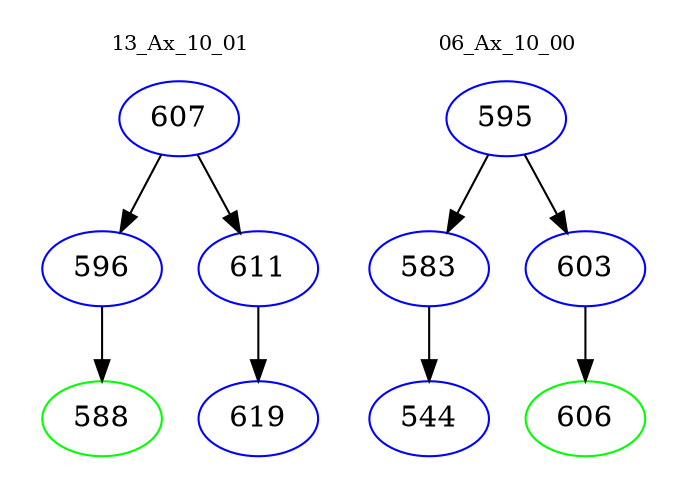 digraph{
subgraph cluster_0 {
color = white
label = "13_Ax_10_01";
fontsize=10;
T0_607 [label="607", color="blue"]
T0_607 -> T0_596 [color="black"]
T0_596 [label="596", color="blue"]
T0_596 -> T0_588 [color="black"]
T0_588 [label="588", color="green"]
T0_607 -> T0_611 [color="black"]
T0_611 [label="611", color="blue"]
T0_611 -> T0_619 [color="black"]
T0_619 [label="619", color="blue"]
}
subgraph cluster_1 {
color = white
label = "06_Ax_10_00";
fontsize=10;
T1_595 [label="595", color="blue"]
T1_595 -> T1_583 [color="black"]
T1_583 [label="583", color="blue"]
T1_583 -> T1_544 [color="black"]
T1_544 [label="544", color="blue"]
T1_595 -> T1_603 [color="black"]
T1_603 [label="603", color="blue"]
T1_603 -> T1_606 [color="black"]
T1_606 [label="606", color="green"]
}
}
